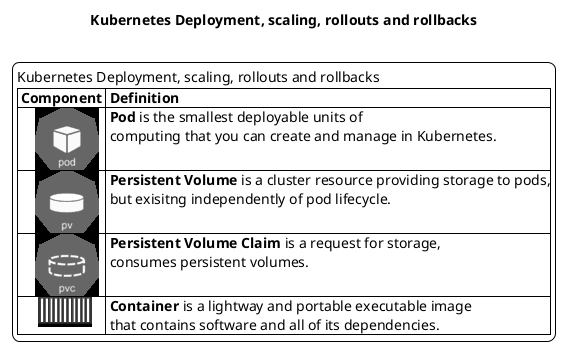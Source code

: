 @startuml k8s-deployment-seq
'Icons
!include <kubernetes/k8s-sprites-labeled-25pct>
!include <aws/Compute/AmazonECS/ECScontainer/ECScontainer>
!include <tupadr3/font-awesome-5/user>
'Global Styles
'!include https://raw.githubusercontent.com/Piotr1215/dca-prep-kit/master/diagrams/styles.iuml
skinparam BackgroundColor white
skinparam componentShadowing true
skinparam rectangleRoundCorner 0
skinparam rectangleBorderStyle default
skinparam rectangleBackgroundColor white
skinparam componentBackgroundColor white
skinparam linetype poly
skinparam rectangleShadowing true
skinparam ActorBackgroundColor white
skinparam ParticipantBackgroundColor transparent
skinparam CollectionsBackgroundColor transparent
skinparam ArrowColor black
skinparam ParticipantPadding 20
skinparam BoxPadding 10
'skinparam monochrome false
!define TITLE Kubernetes Deployment, scaling, rollouts and rollbacks
!pragma teoz true

title TITLE

legend left
TITLE
|= Component |= Definition |
|     <$pod> | **Pod** is the smallest deployable units of\n computing that you can create and manage in Kubernetes. |
|     <$pv> | **Persistent Volume** is a cluster resource providing storage to pods,\n but exisitng independently of pod lifecycle. |
|     <$pvc> | **Persistent Volume Claim** is a request for storage,\n consumes persistent volumes. |
|      <$ECScontainer> | **Container** is a lightway and portable executable image\n that contains software and all of its dependencies. |
endlegend

@enduml